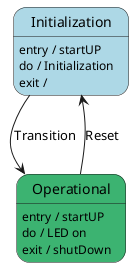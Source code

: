 @startuml State 1

state "Initialization" as I #LightBlue
I : entry / startUP
I : do / Initialization
I : exit / 

state "Operational" as O #MediumSeaGreen
O : entry / startUP
O : do / LED on
O : exit / shutDown


O --> I : Reset

I --> O : Transition

@enduml